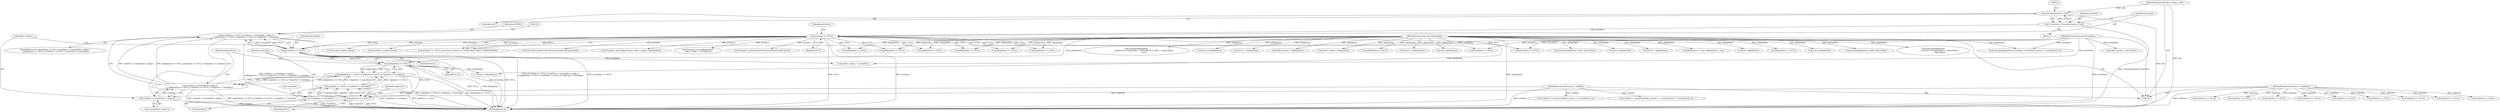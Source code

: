 digraph "0_Android_557bd7bfe6c4895faee09e46fc9b5304a956c8b7@API" {
"1000163" [label="(Call,pCmdData == NULL || cmdSize != sizeof(effect_config_t)\n || pReplyData == NULL || replySize == NULL || *replySize != sizeof(int))"];
"1000164" [label="(Call,pCmdData == NULL)"];
"1000106" [label="(MethodParameterIn,void *pCmdData)"];
"1000119" [label="(Call,pContext == NULL)"];
"1000111" [label="(Call,* pContext = (VisualizerContext *)self)"];
"1000113" [label="(Call,(VisualizerContext *)self)"];
"1000103" [label="(MethodParameterIn,effect_handle_t self)"];
"1000167" [label="(Call,cmdSize != sizeof(effect_config_t)\n || pReplyData == NULL || replySize == NULL || *replySize != sizeof(int))"];
"1000168" [label="(Call,cmdSize != sizeof(effect_config_t))"];
"1000105" [label="(MethodParameterIn,uint32_t cmdSize)"];
"1000172" [label="(Call,pReplyData == NULL || replySize == NULL || *replySize != sizeof(int))"];
"1000173" [label="(Call,pReplyData == NULL)"];
"1000108" [label="(MethodParameterIn,void *pReplyData)"];
"1000176" [label="(Call,replySize == NULL || *replySize != sizeof(int))"];
"1000177" [label="(Call,replySize == NULL)"];
"1000107" [label="(MethodParameterIn,uint32_t *replySize)"];
"1000180" [label="(Call,*replySize != sizeof(int))"];
"1000108" [label="(MethodParameterIn,void *pReplyData)"];
"1000494" [label="(Call,pCmdData == NULL)"];
"1000109" [label="(Block,)"];
"1000515" [label="(Call,replySize == NULL)"];
"1000794" [label="(Call,memcpy(pReplyData,\n                       pContext->mCaptureBuf + capturePoint,\n                       captureSize))"];
"1000120" [label="(Identifier,pContext)"];
"1000180" [label="(Call,*replySize != sizeof(int))"];
"1000207" [label="(Call,replySize == NULL)"];
"1000836" [label="(Call,replySize == NULL)"];
"1000191" [label="(Call,(int *) pReplyData)"];
"1000137" [label="(Call,pReplyData == NULL)"];
"1000176" [label="(Call,replySize == NULL || *replySize != sizeof(int))"];
"1000175" [label="(Identifier,NULL)"];
"1000158" [label="(Call,Visualizer_init(pContext))"];
"1000771" [label="(Call,memcpy(pReplyData,\n                           pContext->mCaptureBuf + CAPTURE_BUF_SIZE + capturePoint,\n                           size))"];
"1000103" [label="(MethodParameterIn,effect_handle_t self)"];
"1000162" [label="(ControlStructure,if (pCmdData == NULL || cmdSize != sizeof(effect_config_t)\n || pReplyData == NULL || replySize == NULL || *replySize != sizeof(int)))"];
"1000188" [label="(Identifier,EINVAL)"];
"1000226" [label="(Call,Visualizer_reset(pContext))"];
"1000182" [label="(Identifier,replySize)"];
"1000179" [label="(Identifier,NULL)"];
"1000232" [label="(Call,pReplyData == NULL)"];
"1000498" [label="(Call,cmdSize != (int)(sizeof(effect_param_t) + sizeof(uint32_t) + sizeof(uint32_t)))"];
"1000275" [label="(Call,pReplyData == NULL)"];
"1000174" [label="(Identifier,pReplyData)"];
"1000236" [label="(Call,replySize == NULL)"];
"1000118" [label="(Call,pContext == NULL || pContext->mState == VISUALIZER_STATE_UNINITIALIZED)"];
"1000178" [label="(Identifier,replySize)"];
"1000319" [label="(Call,pCmdData == NULL)"];
"1000323" [label="(Call,cmdSize != (int)(sizeof(effect_param_t) + sizeof(uint32_t)))"];
"1000173" [label="(Call,pReplyData == NULL)"];
"1000536" [label="(Call,(effect_param_t *)pCmdData)"];
"1000112" [label="(Identifier,pContext)"];
"1000165" [label="(Identifier,pCmdData)"];
"1000172" [label="(Call,pReplyData == NULL || replySize == NULL || *replySize != sizeof(int))"];
"1000990" [label="(Call,(int32_t*)pReplyData)"];
"1000674" [label="(Call,Visualizer_getDeltaTimeMsFromUpdatedTime(pContext))"];
"1000357" [label="(Call,memcpy(pReplyData, pCmdData, sizeof(effect_param_t) + sizeof(uint32_t)))"];
"1000169" [label="(Identifier,cmdSize)"];
"1000164" [label="(Call,pCmdData == NULL)"];
"1000105" [label="(MethodParameterIn,uint32_t cmdSize)"];
"1000529" [label="(Call,(int32_t *)pReplyData)"];
"1000368" [label="(Call,(effect_param_t *)pReplyData)"];
"1000279" [label="(Call,replySize == NULL)"];
"1000106" [label="(MethodParameterIn,void *pCmdData)"];
"1000221" [label="(Call,(effect_config_t *)pReplyData)"];
"1000115" [label="(Identifier,self)"];
"1000166" [label="(Identifier,NULL)"];
"1000113" [label="(Call,(VisualizerContext *)self)"];
"1000141" [label="(Call,replySize == NULL)"];
"1000511" [label="(Call,pReplyData == NULL)"];
"1000629" [label="(Call,(int32_t *)pReplyData)"];
"1000824" [label="(Call,replySize == NULL)"];
"1001060" [label="(MethodReturn,int)"];
"1000310" [label="(Call,(int *)pReplyData)"];
"1000183" [label="(Call,sizeof(int))"];
"1000107" [label="(MethodParameterIn,uint32_t *replySize)"];
"1000203" [label="(Call,pReplyData == NULL)"];
"1000177" [label="(Call,replySize == NULL)"];
"1000706" [label="(Call,memset(pReplyData, 0x80, captureSize))"];
"1000155" [label="(Call,(int *) pReplyData)"];
"1000820" [label="(Call,pReplyData == NULL)"];
"1000556" [label="(Call,(int32_t *)pReplyData)"];
"1000781" [label="(Call,pReplyData = (char *)pReplyData + size)"];
"1000111" [label="(Call,* pContext = (VisualizerContext *)self)"];
"1000219" [label="(Call,Visualizer_getConfig(pContext, (effect_config_t *)pReplyData))"];
"1000170" [label="(Call,sizeof(effect_config_t))"];
"1000267" [label="(Call,(int *)pReplyData)"];
"1000163" [label="(Call,pCmdData == NULL || cmdSize != sizeof(effect_config_t)\n || pReplyData == NULL || replySize == NULL || *replySize != sizeof(int))"];
"1000167" [label="(Call,cmdSize != sizeof(effect_config_t)\n || pReplyData == NULL || replySize == NULL || *replySize != sizeof(int))"];
"1000333" [label="(Call,pReplyData == NULL)"];
"1000194" [label="(Call,Visualizer_setConfig(pContext,\n (effect_config_t *) pCmdData))"];
"1000196" [label="(Call,(effect_config_t *) pCmdData)"];
"1000649" [label="(Call,pReplyData == NULL)"];
"1000119" [label="(Call,pContext == NULL)"];
"1000124" [label="(Identifier,pContext)"];
"1000784" [label="(Call,(char *)pReplyData)"];
"1000865" [label="(Call,Visualizer_getDeltaTimeMsFromUpdatedTime(pContext))"];
"1000168" [label="(Call,cmdSize != sizeof(effect_config_t))"];
"1000337" [label="(Call,replySize == NULL)"];
"1000181" [label="(Call,*replySize)"];
"1000811" [label="(Call,memset(pReplyData, 0x80, captureSize))"];
"1000653" [label="(Call,replySize == NULL)"];
"1000121" [label="(Identifier,NULL)"];
"1000163" -> "1000162"  [label="AST: "];
"1000163" -> "1000164"  [label="CFG: "];
"1000163" -> "1000167"  [label="CFG: "];
"1000164" -> "1000163"  [label="AST: "];
"1000167" -> "1000163"  [label="AST: "];
"1000188" -> "1000163"  [label="CFG: "];
"1000192" -> "1000163"  [label="CFG: "];
"1000163" -> "1001060"  [label="DDG: pCmdData == NULL"];
"1000163" -> "1001060"  [label="DDG: cmdSize != sizeof(effect_config_t)\n || pReplyData == NULL || replySize == NULL || *replySize != sizeof(int)"];
"1000163" -> "1001060"  [label="DDG: pCmdData == NULL || cmdSize != sizeof(effect_config_t)\n || pReplyData == NULL || replySize == NULL || *replySize != sizeof(int)"];
"1000164" -> "1000163"  [label="DDG: pCmdData"];
"1000164" -> "1000163"  [label="DDG: NULL"];
"1000167" -> "1000163"  [label="DDG: cmdSize != sizeof(effect_config_t)"];
"1000167" -> "1000163"  [label="DDG: pReplyData == NULL || replySize == NULL || *replySize != sizeof(int)"];
"1000164" -> "1000166"  [label="CFG: "];
"1000165" -> "1000164"  [label="AST: "];
"1000166" -> "1000164"  [label="AST: "];
"1000169" -> "1000164"  [label="CFG: "];
"1000164" -> "1001060"  [label="DDG: NULL"];
"1000164" -> "1001060"  [label="DDG: pCmdData"];
"1000106" -> "1000164"  [label="DDG: pCmdData"];
"1000119" -> "1000164"  [label="DDG: NULL"];
"1000164" -> "1000173"  [label="DDG: NULL"];
"1000164" -> "1000196"  [label="DDG: pCmdData"];
"1000106" -> "1000102"  [label="AST: "];
"1000106" -> "1001060"  [label="DDG: pCmdData"];
"1000106" -> "1000196"  [label="DDG: pCmdData"];
"1000106" -> "1000319"  [label="DDG: pCmdData"];
"1000106" -> "1000357"  [label="DDG: pCmdData"];
"1000106" -> "1000494"  [label="DDG: pCmdData"];
"1000106" -> "1000536"  [label="DDG: pCmdData"];
"1000119" -> "1000118"  [label="AST: "];
"1000119" -> "1000121"  [label="CFG: "];
"1000120" -> "1000119"  [label="AST: "];
"1000121" -> "1000119"  [label="AST: "];
"1000124" -> "1000119"  [label="CFG: "];
"1000118" -> "1000119"  [label="CFG: "];
"1000119" -> "1001060"  [label="DDG: NULL"];
"1000119" -> "1001060"  [label="DDG: pContext"];
"1000119" -> "1000118"  [label="DDG: pContext"];
"1000119" -> "1000118"  [label="DDG: NULL"];
"1000111" -> "1000119"  [label="DDG: pContext"];
"1000119" -> "1000137"  [label="DDG: NULL"];
"1000119" -> "1000158"  [label="DDG: pContext"];
"1000119" -> "1000194"  [label="DDG: pContext"];
"1000119" -> "1000203"  [label="DDG: NULL"];
"1000119" -> "1000219"  [label="DDG: pContext"];
"1000119" -> "1000226"  [label="DDG: pContext"];
"1000119" -> "1000232"  [label="DDG: NULL"];
"1000119" -> "1000275"  [label="DDG: NULL"];
"1000119" -> "1000319"  [label="DDG: NULL"];
"1000119" -> "1000494"  [label="DDG: NULL"];
"1000119" -> "1000649"  [label="DDG: NULL"];
"1000119" -> "1000674"  [label="DDG: pContext"];
"1000119" -> "1000820"  [label="DDG: NULL"];
"1000119" -> "1000865"  [label="DDG: pContext"];
"1000111" -> "1000109"  [label="AST: "];
"1000111" -> "1000113"  [label="CFG: "];
"1000112" -> "1000111"  [label="AST: "];
"1000113" -> "1000111"  [label="AST: "];
"1000120" -> "1000111"  [label="CFG: "];
"1000111" -> "1001060"  [label="DDG: (VisualizerContext *)self"];
"1000113" -> "1000111"  [label="DDG: self"];
"1000113" -> "1000115"  [label="CFG: "];
"1000114" -> "1000113"  [label="AST: "];
"1000115" -> "1000113"  [label="AST: "];
"1000113" -> "1001060"  [label="DDG: self"];
"1000103" -> "1000113"  [label="DDG: self"];
"1000103" -> "1000102"  [label="AST: "];
"1000103" -> "1001060"  [label="DDG: self"];
"1000167" -> "1000168"  [label="CFG: "];
"1000167" -> "1000172"  [label="CFG: "];
"1000168" -> "1000167"  [label="AST: "];
"1000172" -> "1000167"  [label="AST: "];
"1000167" -> "1001060"  [label="DDG: cmdSize != sizeof(effect_config_t)"];
"1000167" -> "1001060"  [label="DDG: pReplyData == NULL || replySize == NULL || *replySize != sizeof(int)"];
"1000168" -> "1000167"  [label="DDG: cmdSize"];
"1000172" -> "1000167"  [label="DDG: pReplyData == NULL"];
"1000172" -> "1000167"  [label="DDG: replySize == NULL || *replySize != sizeof(int)"];
"1000168" -> "1000170"  [label="CFG: "];
"1000169" -> "1000168"  [label="AST: "];
"1000170" -> "1000168"  [label="AST: "];
"1000174" -> "1000168"  [label="CFG: "];
"1000168" -> "1001060"  [label="DDG: cmdSize"];
"1000105" -> "1000168"  [label="DDG: cmdSize"];
"1000105" -> "1000102"  [label="AST: "];
"1000105" -> "1001060"  [label="DDG: cmdSize"];
"1000105" -> "1000323"  [label="DDG: cmdSize"];
"1000105" -> "1000498"  [label="DDG: cmdSize"];
"1000172" -> "1000173"  [label="CFG: "];
"1000172" -> "1000176"  [label="CFG: "];
"1000173" -> "1000172"  [label="AST: "];
"1000176" -> "1000172"  [label="AST: "];
"1000172" -> "1001060"  [label="DDG: replySize == NULL || *replySize != sizeof(int)"];
"1000172" -> "1001060"  [label="DDG: pReplyData == NULL"];
"1000173" -> "1000172"  [label="DDG: pReplyData"];
"1000173" -> "1000172"  [label="DDG: NULL"];
"1000176" -> "1000172"  [label="DDG: replySize == NULL"];
"1000176" -> "1000172"  [label="DDG: *replySize != sizeof(int)"];
"1000173" -> "1000175"  [label="CFG: "];
"1000174" -> "1000173"  [label="AST: "];
"1000175" -> "1000173"  [label="AST: "];
"1000178" -> "1000173"  [label="CFG: "];
"1000173" -> "1001060"  [label="DDG: NULL"];
"1000173" -> "1001060"  [label="DDG: pReplyData"];
"1000108" -> "1000173"  [label="DDG: pReplyData"];
"1000173" -> "1000177"  [label="DDG: NULL"];
"1000173" -> "1000191"  [label="DDG: pReplyData"];
"1000108" -> "1000102"  [label="AST: "];
"1000108" -> "1001060"  [label="DDG: pReplyData"];
"1000108" -> "1000137"  [label="DDG: pReplyData"];
"1000108" -> "1000155"  [label="DDG: pReplyData"];
"1000108" -> "1000191"  [label="DDG: pReplyData"];
"1000108" -> "1000203"  [label="DDG: pReplyData"];
"1000108" -> "1000221"  [label="DDG: pReplyData"];
"1000108" -> "1000232"  [label="DDG: pReplyData"];
"1000108" -> "1000267"  [label="DDG: pReplyData"];
"1000108" -> "1000275"  [label="DDG: pReplyData"];
"1000108" -> "1000310"  [label="DDG: pReplyData"];
"1000108" -> "1000333"  [label="DDG: pReplyData"];
"1000108" -> "1000357"  [label="DDG: pReplyData"];
"1000108" -> "1000368"  [label="DDG: pReplyData"];
"1000108" -> "1000511"  [label="DDG: pReplyData"];
"1000108" -> "1000529"  [label="DDG: pReplyData"];
"1000108" -> "1000556"  [label="DDG: pReplyData"];
"1000108" -> "1000629"  [label="DDG: pReplyData"];
"1000108" -> "1000649"  [label="DDG: pReplyData"];
"1000108" -> "1000706"  [label="DDG: pReplyData"];
"1000108" -> "1000771"  [label="DDG: pReplyData"];
"1000108" -> "1000781"  [label="DDG: pReplyData"];
"1000108" -> "1000784"  [label="DDG: pReplyData"];
"1000108" -> "1000794"  [label="DDG: pReplyData"];
"1000108" -> "1000811"  [label="DDG: pReplyData"];
"1000108" -> "1000820"  [label="DDG: pReplyData"];
"1000108" -> "1000990"  [label="DDG: pReplyData"];
"1000176" -> "1000177"  [label="CFG: "];
"1000176" -> "1000180"  [label="CFG: "];
"1000177" -> "1000176"  [label="AST: "];
"1000180" -> "1000176"  [label="AST: "];
"1000176" -> "1001060"  [label="DDG: *replySize != sizeof(int)"];
"1000176" -> "1001060"  [label="DDG: replySize == NULL"];
"1000177" -> "1000176"  [label="DDG: replySize"];
"1000177" -> "1000176"  [label="DDG: NULL"];
"1000180" -> "1000176"  [label="DDG: *replySize"];
"1000177" -> "1000179"  [label="CFG: "];
"1000178" -> "1000177"  [label="AST: "];
"1000179" -> "1000177"  [label="AST: "];
"1000182" -> "1000177"  [label="CFG: "];
"1000177" -> "1001060"  [label="DDG: replySize"];
"1000177" -> "1001060"  [label="DDG: NULL"];
"1000107" -> "1000177"  [label="DDG: replySize"];
"1000107" -> "1000102"  [label="AST: "];
"1000107" -> "1001060"  [label="DDG: replySize"];
"1000107" -> "1000141"  [label="DDG: replySize"];
"1000107" -> "1000207"  [label="DDG: replySize"];
"1000107" -> "1000236"  [label="DDG: replySize"];
"1000107" -> "1000279"  [label="DDG: replySize"];
"1000107" -> "1000337"  [label="DDG: replySize"];
"1000107" -> "1000515"  [label="DDG: replySize"];
"1000107" -> "1000653"  [label="DDG: replySize"];
"1000107" -> "1000824"  [label="DDG: replySize"];
"1000107" -> "1000836"  [label="DDG: replySize"];
"1000180" -> "1000183"  [label="CFG: "];
"1000181" -> "1000180"  [label="AST: "];
"1000183" -> "1000180"  [label="AST: "];
"1000180" -> "1001060"  [label="DDG: *replySize"];
}
